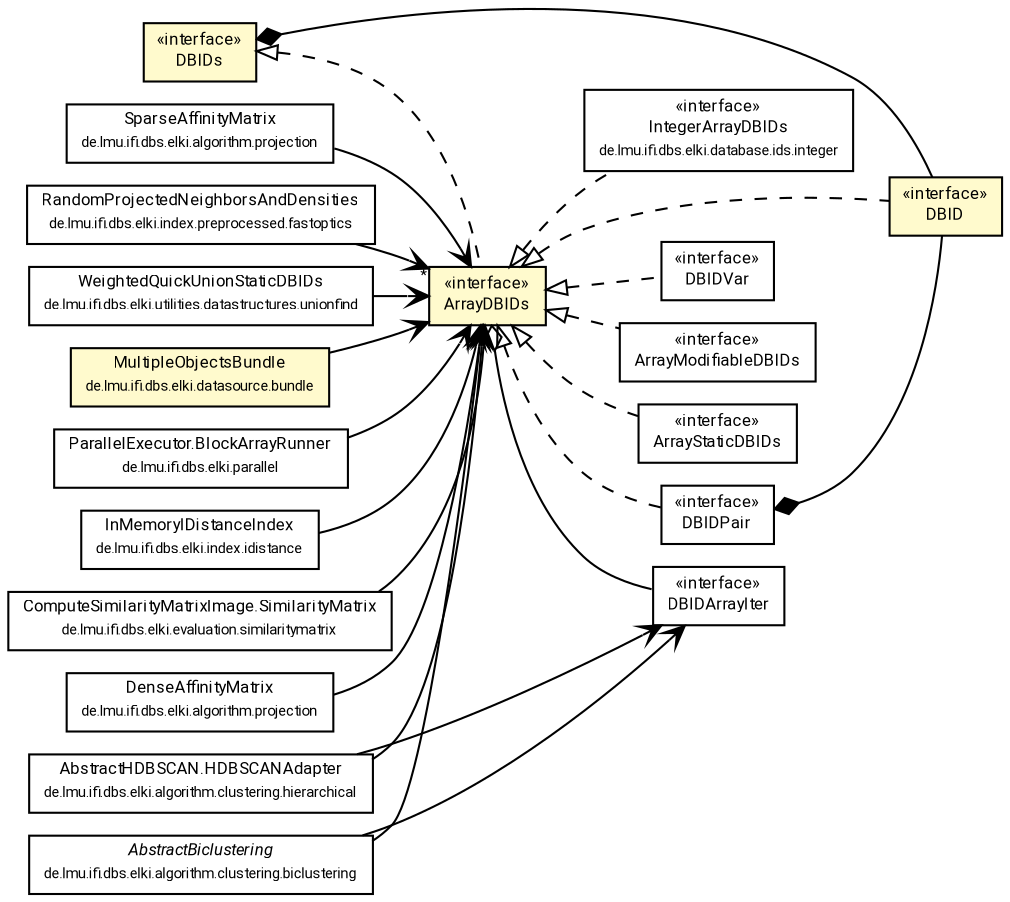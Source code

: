 #!/usr/local/bin/dot
#
# Class diagram 
# Generated by UMLGraph version R5_7_2-60-g0e99a6 (http://www.spinellis.gr/umlgraph/)
#

digraph G {
	graph [fontnames="svg"]
	edge [fontname="Roboto",fontsize=7,labelfontname="Roboto",labelfontsize=7,color="black"];
	node [fontname="Roboto",fontcolor="black",fontsize=8,shape=plaintext,margin=0,width=0,height=0];
	nodesep=0.15;
	ranksep=0.25;
	rankdir=LR;
	// de.lmu.ifi.dbs.elki.index.idistance.InMemoryIDistanceIndex<O>
	c1597961 [label=<<table title="de.lmu.ifi.dbs.elki.index.idistance.InMemoryIDistanceIndex" border="0" cellborder="1" cellspacing="0" cellpadding="2" href="../../index/idistance/InMemoryIDistanceIndex.html" target="_parent">
		<tr><td><table border="0" cellspacing="0" cellpadding="1">
		<tr><td align="center" balign="center"> <font face="Roboto">InMemoryIDistanceIndex</font> </td></tr>
		<tr><td align="center" balign="center"> <font face="Roboto" point-size="7.0">de.lmu.ifi.dbs.elki.index.idistance</font> </td></tr>
		</table></td></tr>
		</table>>, URL="../../index/idistance/InMemoryIDistanceIndex.html"];
	// de.lmu.ifi.dbs.elki.evaluation.similaritymatrix.ComputeSimilarityMatrixImage.SimilarityMatrix
	c1598031 [label=<<table title="de.lmu.ifi.dbs.elki.evaluation.similaritymatrix.ComputeSimilarityMatrixImage.SimilarityMatrix" border="0" cellborder="1" cellspacing="0" cellpadding="2" href="../../evaluation/similaritymatrix/ComputeSimilarityMatrixImage.SimilarityMatrix.html" target="_parent">
		<tr><td><table border="0" cellspacing="0" cellpadding="1">
		<tr><td align="center" balign="center"> <font face="Roboto">ComputeSimilarityMatrixImage.SimilarityMatrix</font> </td></tr>
		<tr><td align="center" balign="center"> <font face="Roboto" point-size="7.0">de.lmu.ifi.dbs.elki.evaluation.similaritymatrix</font> </td></tr>
		</table></td></tr>
		</table>>, URL="../../evaluation/similaritymatrix/ComputeSimilarityMatrixImage.SimilarityMatrix.html"];
	// de.lmu.ifi.dbs.elki.algorithm.projection.DenseAffinityMatrix
	c1598060 [label=<<table title="de.lmu.ifi.dbs.elki.algorithm.projection.DenseAffinityMatrix" border="0" cellborder="1" cellspacing="0" cellpadding="2" href="../../algorithm/projection/DenseAffinityMatrix.html" target="_parent">
		<tr><td><table border="0" cellspacing="0" cellpadding="1">
		<tr><td align="center" balign="center"> <font face="Roboto">DenseAffinityMatrix</font> </td></tr>
		<tr><td align="center" balign="center"> <font face="Roboto" point-size="7.0">de.lmu.ifi.dbs.elki.algorithm.projection</font> </td></tr>
		</table></td></tr>
		</table>>, URL="../../algorithm/projection/DenseAffinityMatrix.html"];
	// de.lmu.ifi.dbs.elki.algorithm.projection.SparseAffinityMatrix
	c1598061 [label=<<table title="de.lmu.ifi.dbs.elki.algorithm.projection.SparseAffinityMatrix" border="0" cellborder="1" cellspacing="0" cellpadding="2" href="../../algorithm/projection/SparseAffinityMatrix.html" target="_parent">
		<tr><td><table border="0" cellspacing="0" cellpadding="1">
		<tr><td align="center" balign="center"> <font face="Roboto">SparseAffinityMatrix</font> </td></tr>
		<tr><td align="center" balign="center"> <font face="Roboto" point-size="7.0">de.lmu.ifi.dbs.elki.algorithm.projection</font> </td></tr>
		</table></td></tr>
		</table>>, URL="../../algorithm/projection/SparseAffinityMatrix.html"];
	// de.lmu.ifi.dbs.elki.index.preprocessed.fastoptics.RandomProjectedNeighborsAndDensities<V extends de.lmu.ifi.dbs.elki.data.NumberVector>
	c1598458 [label=<<table title="de.lmu.ifi.dbs.elki.index.preprocessed.fastoptics.RandomProjectedNeighborsAndDensities" border="0" cellborder="1" cellspacing="0" cellpadding="2" href="../../index/preprocessed/fastoptics/RandomProjectedNeighborsAndDensities.html" target="_parent">
		<tr><td><table border="0" cellspacing="0" cellpadding="1">
		<tr><td align="center" balign="center"> <font face="Roboto">RandomProjectedNeighborsAndDensities</font> </td></tr>
		<tr><td align="center" balign="center"> <font face="Roboto" point-size="7.0">de.lmu.ifi.dbs.elki.index.preprocessed.fastoptics</font> </td></tr>
		</table></td></tr>
		</table>>, URL="../../index/preprocessed/fastoptics/RandomProjectedNeighborsAndDensities.html"];
	// de.lmu.ifi.dbs.elki.algorithm.clustering.hierarchical.AbstractHDBSCAN.HDBSCANAdapter
	c1598621 [label=<<table title="de.lmu.ifi.dbs.elki.algorithm.clustering.hierarchical.AbstractHDBSCAN.HDBSCANAdapter" border="0" cellborder="1" cellspacing="0" cellpadding="2" href="../../algorithm/clustering/hierarchical/AbstractHDBSCAN.HDBSCANAdapter.html" target="_parent">
		<tr><td><table border="0" cellspacing="0" cellpadding="1">
		<tr><td align="center" balign="center"> <font face="Roboto">AbstractHDBSCAN.HDBSCANAdapter</font> </td></tr>
		<tr><td align="center" balign="center"> <font face="Roboto" point-size="7.0">de.lmu.ifi.dbs.elki.algorithm.clustering.hierarchical</font> </td></tr>
		</table></td></tr>
		</table>>, URL="../../algorithm/clustering/hierarchical/AbstractHDBSCAN.HDBSCANAdapter.html"];
	// de.lmu.ifi.dbs.elki.algorithm.clustering.biclustering.AbstractBiclustering<V extends de.lmu.ifi.dbs.elki.data.NumberVector, M extends de.lmu.ifi.dbs.elki.data.model.BiclusterModel>
	c1598849 [label=<<table title="de.lmu.ifi.dbs.elki.algorithm.clustering.biclustering.AbstractBiclustering" border="0" cellborder="1" cellspacing="0" cellpadding="2" href="../../algorithm/clustering/biclustering/AbstractBiclustering.html" target="_parent">
		<tr><td><table border="0" cellspacing="0" cellpadding="1">
		<tr><td align="center" balign="center"> <font face="Roboto"><i>AbstractBiclustering</i></font> </td></tr>
		<tr><td align="center" balign="center"> <font face="Roboto" point-size="7.0">de.lmu.ifi.dbs.elki.algorithm.clustering.biclustering</font> </td></tr>
		</table></td></tr>
		</table>>, URL="../../algorithm/clustering/biclustering/AbstractBiclustering.html"];
	// de.lmu.ifi.dbs.elki.utilities.datastructures.unionfind.WeightedQuickUnionStaticDBIDs
	c1598991 [label=<<table title="de.lmu.ifi.dbs.elki.utilities.datastructures.unionfind.WeightedQuickUnionStaticDBIDs" border="0" cellborder="1" cellspacing="0" cellpadding="2" href="../../utilities/datastructures/unionfind/WeightedQuickUnionStaticDBIDs.html" target="_parent">
		<tr><td><table border="0" cellspacing="0" cellpadding="1">
		<tr><td align="center" balign="center"> <font face="Roboto">WeightedQuickUnionStaticDBIDs</font> </td></tr>
		<tr><td align="center" balign="center"> <font face="Roboto" point-size="7.0">de.lmu.ifi.dbs.elki.utilities.datastructures.unionfind</font> </td></tr>
		</table></td></tr>
		</table>>, URL="../../utilities/datastructures/unionfind/WeightedQuickUnionStaticDBIDs.html"];
	// de.lmu.ifi.dbs.elki.datasource.bundle.MultipleObjectsBundle
	c1599136 [label=<<table title="de.lmu.ifi.dbs.elki.datasource.bundle.MultipleObjectsBundle" border="0" cellborder="1" cellspacing="0" cellpadding="2" bgcolor="LemonChiffon" href="../../datasource/bundle/MultipleObjectsBundle.html" target="_parent">
		<tr><td><table border="0" cellspacing="0" cellpadding="1">
		<tr><td align="center" balign="center"> <font face="Roboto">MultipleObjectsBundle</font> </td></tr>
		<tr><td align="center" balign="center"> <font face="Roboto" point-size="7.0">de.lmu.ifi.dbs.elki.datasource.bundle</font> </td></tr>
		</table></td></tr>
		</table>>, URL="../../datasource/bundle/MultipleObjectsBundle.html"];
	// de.lmu.ifi.dbs.elki.database.ids.DBID
	c1599242 [label=<<table title="de.lmu.ifi.dbs.elki.database.ids.DBID" border="0" cellborder="1" cellspacing="0" cellpadding="2" bgcolor="LemonChiffon" href="DBID.html" target="_parent">
		<tr><td><table border="0" cellspacing="0" cellpadding="1">
		<tr><td align="center" balign="center"> &#171;interface&#187; </td></tr>
		<tr><td align="center" balign="center"> <font face="Roboto">DBID</font> </td></tr>
		</table></td></tr>
		</table>>, URL="DBID.html"];
	// de.lmu.ifi.dbs.elki.database.ids.DBIDs
	c1599243 [label=<<table title="de.lmu.ifi.dbs.elki.database.ids.DBIDs" border="0" cellborder="1" cellspacing="0" cellpadding="2" bgcolor="LemonChiffon" href="DBIDs.html" target="_parent">
		<tr><td><table border="0" cellspacing="0" cellpadding="1">
		<tr><td align="center" balign="center"> &#171;interface&#187; </td></tr>
		<tr><td align="center" balign="center"> <font face="Roboto">DBIDs</font> </td></tr>
		</table></td></tr>
		</table>>, URL="DBIDs.html"];
	// de.lmu.ifi.dbs.elki.database.ids.ArrayDBIDs
	c1599245 [label=<<table title="de.lmu.ifi.dbs.elki.database.ids.ArrayDBIDs" border="0" cellborder="1" cellspacing="0" cellpadding="2" bgcolor="lemonChiffon" href="ArrayDBIDs.html" target="_parent">
		<tr><td><table border="0" cellspacing="0" cellpadding="1">
		<tr><td align="center" balign="center"> &#171;interface&#187; </td></tr>
		<tr><td align="center" balign="center"> <font face="Roboto">ArrayDBIDs</font> </td></tr>
		</table></td></tr>
		</table>>, URL="ArrayDBIDs.html"];
	// de.lmu.ifi.dbs.elki.database.ids.DBIDVar
	c1599249 [label=<<table title="de.lmu.ifi.dbs.elki.database.ids.DBIDVar" border="0" cellborder="1" cellspacing="0" cellpadding="2" href="DBIDVar.html" target="_parent">
		<tr><td><table border="0" cellspacing="0" cellpadding="1">
		<tr><td align="center" balign="center"> &#171;interface&#187; </td></tr>
		<tr><td align="center" balign="center"> <font face="Roboto">DBIDVar</font> </td></tr>
		</table></td></tr>
		</table>>, URL="DBIDVar.html"];
	// de.lmu.ifi.dbs.elki.database.ids.DBIDPair
	c1599250 [label=<<table title="de.lmu.ifi.dbs.elki.database.ids.DBIDPair" border="0" cellborder="1" cellspacing="0" cellpadding="2" href="DBIDPair.html" target="_parent">
		<tr><td><table border="0" cellspacing="0" cellpadding="1">
		<tr><td align="center" balign="center"> &#171;interface&#187; </td></tr>
		<tr><td align="center" balign="center"> <font face="Roboto">DBIDPair</font> </td></tr>
		</table></td></tr>
		</table>>, URL="DBIDPair.html"];
	// de.lmu.ifi.dbs.elki.database.ids.DBIDArrayIter
	c1599261 [label=<<table title="de.lmu.ifi.dbs.elki.database.ids.DBIDArrayIter" border="0" cellborder="1" cellspacing="0" cellpadding="2" href="DBIDArrayIter.html" target="_parent">
		<tr><td><table border="0" cellspacing="0" cellpadding="1">
		<tr><td align="center" balign="center"> &#171;interface&#187; </td></tr>
		<tr><td align="center" balign="center"> <font face="Roboto">DBIDArrayIter</font> </td></tr>
		</table></td></tr>
		</table>>, URL="DBIDArrayIter.html"];
	// de.lmu.ifi.dbs.elki.database.ids.ArrayModifiableDBIDs
	c1599267 [label=<<table title="de.lmu.ifi.dbs.elki.database.ids.ArrayModifiableDBIDs" border="0" cellborder="1" cellspacing="0" cellpadding="2" href="ArrayModifiableDBIDs.html" target="_parent">
		<tr><td><table border="0" cellspacing="0" cellpadding="1">
		<tr><td align="center" balign="center"> &#171;interface&#187; </td></tr>
		<tr><td align="center" balign="center"> <font face="Roboto">ArrayModifiableDBIDs</font> </td></tr>
		</table></td></tr>
		</table>>, URL="ArrayModifiableDBIDs.html"];
	// de.lmu.ifi.dbs.elki.database.ids.ArrayStaticDBIDs
	c1599271 [label=<<table title="de.lmu.ifi.dbs.elki.database.ids.ArrayStaticDBIDs" border="0" cellborder="1" cellspacing="0" cellpadding="2" href="ArrayStaticDBIDs.html" target="_parent">
		<tr><td><table border="0" cellspacing="0" cellpadding="1">
		<tr><td align="center" balign="center"> &#171;interface&#187; </td></tr>
		<tr><td align="center" balign="center"> <font face="Roboto">ArrayStaticDBIDs</font> </td></tr>
		</table></td></tr>
		</table>>, URL="ArrayStaticDBIDs.html"];
	// de.lmu.ifi.dbs.elki.database.ids.integer.IntegerArrayDBIDs
	c1599353 [label=<<table title="de.lmu.ifi.dbs.elki.database.ids.integer.IntegerArrayDBIDs" border="0" cellborder="1" cellspacing="0" cellpadding="2" href="integer/IntegerArrayDBIDs.html" target="_parent">
		<tr><td><table border="0" cellspacing="0" cellpadding="1">
		<tr><td align="center" balign="center"> &#171;interface&#187; </td></tr>
		<tr><td align="center" balign="center"> <font face="Roboto">IntegerArrayDBIDs</font> </td></tr>
		<tr><td align="center" balign="center"> <font face="Roboto" point-size="7.0">de.lmu.ifi.dbs.elki.database.ids.integer</font> </td></tr>
		</table></td></tr>
		</table>>, URL="integer/IntegerArrayDBIDs.html"];
	// de.lmu.ifi.dbs.elki.parallel.ParallelExecutor.BlockArrayRunner
	c1599859 [label=<<table title="de.lmu.ifi.dbs.elki.parallel.ParallelExecutor.BlockArrayRunner" border="0" cellborder="1" cellspacing="0" cellpadding="2" href="../../parallel/ParallelExecutor.BlockArrayRunner.html" target="_parent">
		<tr><td><table border="0" cellspacing="0" cellpadding="1">
		<tr><td align="center" balign="center"> <font face="Roboto">ParallelExecutor.BlockArrayRunner</font> </td></tr>
		<tr><td align="center" balign="center"> <font face="Roboto" point-size="7.0">de.lmu.ifi.dbs.elki.parallel</font> </td></tr>
		</table></td></tr>
		</table>>, URL="../../parallel/ParallelExecutor.BlockArrayRunner.html"];
	// de.lmu.ifi.dbs.elki.database.ids.DBID implements de.lmu.ifi.dbs.elki.database.ids.ArrayDBIDs
	c1599245 -> c1599242 [arrowtail=empty,style=dashed,dir=back,weight=9];
	// de.lmu.ifi.dbs.elki.database.ids.DBIDs composed de.lmu.ifi.dbs.elki.database.ids.DBID
	c1599243 -> c1599242 [arrowhead=none,arrowtail=diamond,dir=back,weight=6];
	// de.lmu.ifi.dbs.elki.database.ids.ArrayDBIDs implements de.lmu.ifi.dbs.elki.database.ids.DBIDs
	c1599243 -> c1599245 [arrowtail=empty,style=dashed,dir=back,weight=9];
	// de.lmu.ifi.dbs.elki.database.ids.ArrayDBIDs has de.lmu.ifi.dbs.elki.database.ids.DBIDArrayIter
	c1599245 -> c1599261 [arrowhead=none,arrowtail=ediamond,dir=back,weight=4];
	// de.lmu.ifi.dbs.elki.database.ids.DBIDVar implements de.lmu.ifi.dbs.elki.database.ids.ArrayDBIDs
	c1599245 -> c1599249 [arrowtail=empty,style=dashed,dir=back,weight=9];
	// de.lmu.ifi.dbs.elki.database.ids.DBIDPair implements de.lmu.ifi.dbs.elki.database.ids.ArrayDBIDs
	c1599245 -> c1599250 [arrowtail=empty,style=dashed,dir=back,weight=9];
	// de.lmu.ifi.dbs.elki.database.ids.DBIDPair composed de.lmu.ifi.dbs.elki.database.ids.DBID
	c1599250 -> c1599242 [arrowhead=none,arrowtail=diamond,dir=back,weight=6];
	// de.lmu.ifi.dbs.elki.database.ids.ArrayModifiableDBIDs implements de.lmu.ifi.dbs.elki.database.ids.ArrayDBIDs
	c1599245 -> c1599267 [arrowtail=empty,style=dashed,dir=back,weight=9];
	// de.lmu.ifi.dbs.elki.database.ids.ArrayStaticDBIDs implements de.lmu.ifi.dbs.elki.database.ids.ArrayDBIDs
	c1599245 -> c1599271 [arrowtail=empty,style=dashed,dir=back,weight=9];
	// de.lmu.ifi.dbs.elki.database.ids.integer.IntegerArrayDBIDs implements de.lmu.ifi.dbs.elki.database.ids.ArrayDBIDs
	c1599245 -> c1599353 [arrowtail=empty,style=dashed,dir=back,weight=9];
	// de.lmu.ifi.dbs.elki.index.idistance.InMemoryIDistanceIndex<O> navassoc de.lmu.ifi.dbs.elki.database.ids.ArrayDBIDs
	c1597961 -> c1599245 [arrowhead=open,weight=1];
	// de.lmu.ifi.dbs.elki.evaluation.similaritymatrix.ComputeSimilarityMatrixImage.SimilarityMatrix navassoc de.lmu.ifi.dbs.elki.database.ids.ArrayDBIDs
	c1598031 -> c1599245 [arrowhead=open,weight=1];
	// de.lmu.ifi.dbs.elki.algorithm.projection.DenseAffinityMatrix navassoc de.lmu.ifi.dbs.elki.database.ids.ArrayDBIDs
	c1598060 -> c1599245 [arrowhead=open,weight=1];
	// de.lmu.ifi.dbs.elki.algorithm.projection.SparseAffinityMatrix navassoc de.lmu.ifi.dbs.elki.database.ids.ArrayDBIDs
	c1598061 -> c1599245 [arrowhead=open,weight=1];
	// de.lmu.ifi.dbs.elki.index.preprocessed.fastoptics.RandomProjectedNeighborsAndDensities<V extends de.lmu.ifi.dbs.elki.data.NumberVector> navassoc de.lmu.ifi.dbs.elki.database.ids.ArrayDBIDs
	c1598458 -> c1599245 [arrowhead=open,weight=1,headlabel="*"];
	// de.lmu.ifi.dbs.elki.algorithm.clustering.hierarchical.AbstractHDBSCAN.HDBSCANAdapter navassoc de.lmu.ifi.dbs.elki.database.ids.ArrayDBIDs
	c1598621 -> c1599245 [arrowhead=open,weight=1];
	// de.lmu.ifi.dbs.elki.algorithm.clustering.hierarchical.AbstractHDBSCAN.HDBSCANAdapter navassoc de.lmu.ifi.dbs.elki.database.ids.DBIDArrayIter
	c1598621 -> c1599261 [arrowhead=open,weight=1];
	// de.lmu.ifi.dbs.elki.algorithm.clustering.biclustering.AbstractBiclustering<V extends de.lmu.ifi.dbs.elki.data.NumberVector, M extends de.lmu.ifi.dbs.elki.data.model.BiclusterModel> navassoc de.lmu.ifi.dbs.elki.database.ids.DBIDArrayIter
	c1598849 -> c1599261 [arrowhead=open,weight=1];
	// de.lmu.ifi.dbs.elki.algorithm.clustering.biclustering.AbstractBiclustering<V extends de.lmu.ifi.dbs.elki.data.NumberVector, M extends de.lmu.ifi.dbs.elki.data.model.BiclusterModel> navassoc de.lmu.ifi.dbs.elki.database.ids.ArrayDBIDs
	c1598849 -> c1599245 [arrowhead=open,weight=1];
	// de.lmu.ifi.dbs.elki.utilities.datastructures.unionfind.WeightedQuickUnionStaticDBIDs navassoc de.lmu.ifi.dbs.elki.database.ids.ArrayDBIDs
	c1598991 -> c1599245 [arrowhead=open,weight=1];
	// de.lmu.ifi.dbs.elki.datasource.bundle.MultipleObjectsBundle navassoc de.lmu.ifi.dbs.elki.database.ids.ArrayDBIDs
	c1599136 -> c1599245 [arrowhead=open,weight=1];
	// de.lmu.ifi.dbs.elki.parallel.ParallelExecutor.BlockArrayRunner navassoc de.lmu.ifi.dbs.elki.database.ids.ArrayDBIDs
	c1599859 -> c1599245 [arrowhead=open,weight=1];
}

